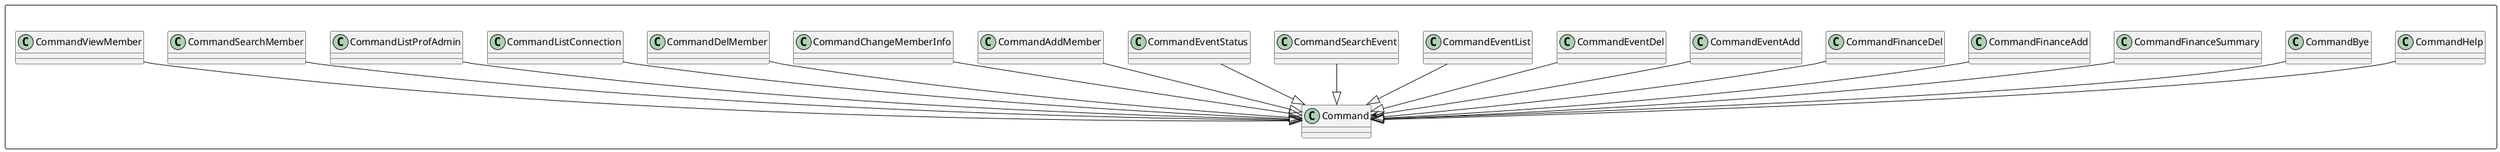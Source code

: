 

@startuml

Package " "<<Rectangle>>{
    Class Command
    Class CommandHelp
    Class CommandBye
    Class CommandFinanceSummary
    Class CommandFinanceAdd
    Class CommandFinanceDel
    Class CommandEventAdd
    Class CommandEventDel
    Class CommandEventList
    Class CommandSearchEvent
    Class CommandEventStatus
    Class CommandAddMember
    Class CommandChangeMemberInfo
    Class CommandDelMember
    Class CommandListConnection
    Class CommandListProfAdmin
    Class CommandSearchMember
    Class CommandViewMember
}

CommandHelp --|> Command
CommandBye --|> Command
CommandFinanceSummary --|> Command
CommandFinanceAdd --|> Command
CommandFinanceDel --|> Command
CommandEventAdd --> Command
CommandEventDel --|> Command
CommandEventList --|> Command
CommandSearchEvent --|> Command
CommandEventStatus --|> Command
CommandAddMember --|> Command
CommandChangeMemberInfo --|> Command
CommandDelMember --|> Command
CommandListConnection --|> Command
CommandListProfAdmin --|> Command
CommandSearchMember --|> Command
CommandViewMember --|> Command

@enduml